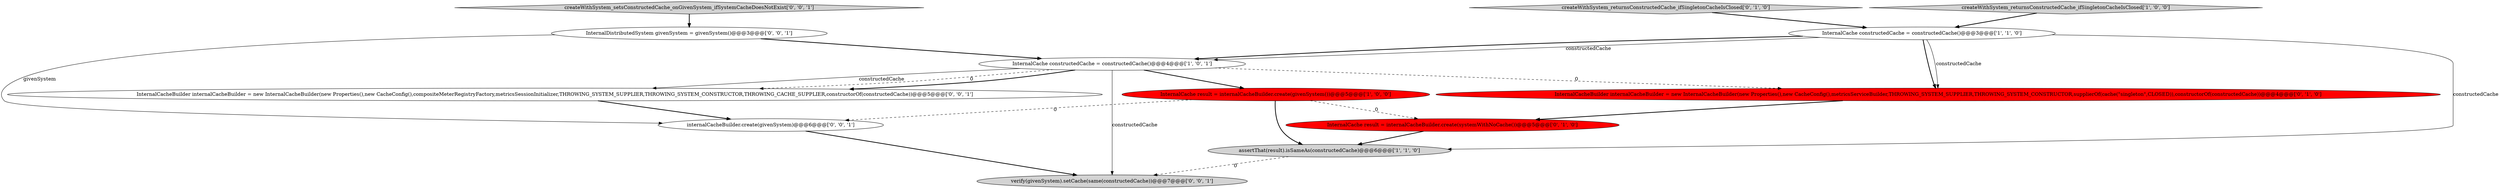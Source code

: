digraph {
5 [style = filled, label = "createWithSystem_returnsConstructedCache_ifSingletonCacheIsClosed['0', '1', '0']", fillcolor = lightgray, shape = diamond image = "AAA0AAABBB2BBB"];
12 [style = filled, label = "InternalDistributedSystem givenSystem = givenSystem()@@@3@@@['0', '0', '1']", fillcolor = white, shape = ellipse image = "AAA0AAABBB3BBB"];
3 [style = filled, label = "assertThat(result).isSameAs(constructedCache)@@@6@@@['1', '1', '0']", fillcolor = lightgray, shape = ellipse image = "AAA0AAABBB1BBB"];
10 [style = filled, label = "internalCacheBuilder.create(givenSystem)@@@6@@@['0', '0', '1']", fillcolor = white, shape = ellipse image = "AAA0AAABBB3BBB"];
2 [style = filled, label = "InternalCache constructedCache = constructedCache()@@@4@@@['1', '0', '1']", fillcolor = white, shape = ellipse image = "AAA0AAABBB1BBB"];
4 [style = filled, label = "InternalCache constructedCache = constructedCache()@@@3@@@['1', '1', '0']", fillcolor = white, shape = ellipse image = "AAA0AAABBB1BBB"];
7 [style = filled, label = "InternalCache result = internalCacheBuilder.create(systemWithNoCache())@@@5@@@['0', '1', '0']", fillcolor = red, shape = ellipse image = "AAA1AAABBB2BBB"];
9 [style = filled, label = "verify(givenSystem).setCache(same(constructedCache))@@@7@@@['0', '0', '1']", fillcolor = lightgray, shape = ellipse image = "AAA0AAABBB3BBB"];
1 [style = filled, label = "createWithSystem_returnsConstructedCache_ifSingletonCacheIsClosed['1', '0', '0']", fillcolor = lightgray, shape = diamond image = "AAA0AAABBB1BBB"];
8 [style = filled, label = "createWithSystem_setsConstructedCache_onGivenSystem_ifSystemCacheDoesNotExist['0', '0', '1']", fillcolor = lightgray, shape = diamond image = "AAA0AAABBB3BBB"];
0 [style = filled, label = "InternalCache result = internalCacheBuilder.create(givenSystem())@@@5@@@['1', '0', '0']", fillcolor = red, shape = ellipse image = "AAA1AAABBB1BBB"];
6 [style = filled, label = "InternalCacheBuilder internalCacheBuilder = new InternalCacheBuilder(new Properties(),new CacheConfig(),metricsServiceBuilder,THROWING_SYSTEM_SUPPLIER,THROWING_SYSTEM_CONSTRUCTOR,supplierOf(cache(\"singleton\",CLOSED)),constructorOf(constructedCache))@@@4@@@['0', '1', '0']", fillcolor = red, shape = ellipse image = "AAA1AAABBB2BBB"];
11 [style = filled, label = "InternalCacheBuilder internalCacheBuilder = new InternalCacheBuilder(new Properties(),new CacheConfig(),compositeMeterRegistryFactory,metricsSessionInitializer,THROWING_SYSTEM_SUPPLIER,THROWING_SYSTEM_CONSTRUCTOR,THROWING_CACHE_SUPPLIER,constructorOf(constructedCache))@@@5@@@['0', '0', '1']", fillcolor = white, shape = ellipse image = "AAA0AAABBB3BBB"];
0->3 [style = bold, label=""];
4->3 [style = solid, label="constructedCache"];
4->2 [style = solid, label="constructedCache"];
1->4 [style = bold, label=""];
2->11 [style = solid, label="constructedCache"];
12->10 [style = solid, label="givenSystem"];
4->6 [style = bold, label=""];
4->2 [style = bold, label=""];
7->3 [style = bold, label=""];
0->10 [style = dashed, label="0"];
2->9 [style = solid, label="constructedCache"];
12->2 [style = bold, label=""];
2->0 [style = bold, label=""];
3->9 [style = dashed, label="0"];
11->10 [style = bold, label=""];
5->4 [style = bold, label=""];
2->6 [style = dashed, label="0"];
2->11 [style = dashed, label="0"];
10->9 [style = bold, label=""];
4->6 [style = solid, label="constructedCache"];
6->7 [style = bold, label=""];
0->7 [style = dashed, label="0"];
2->11 [style = bold, label=""];
8->12 [style = bold, label=""];
}
